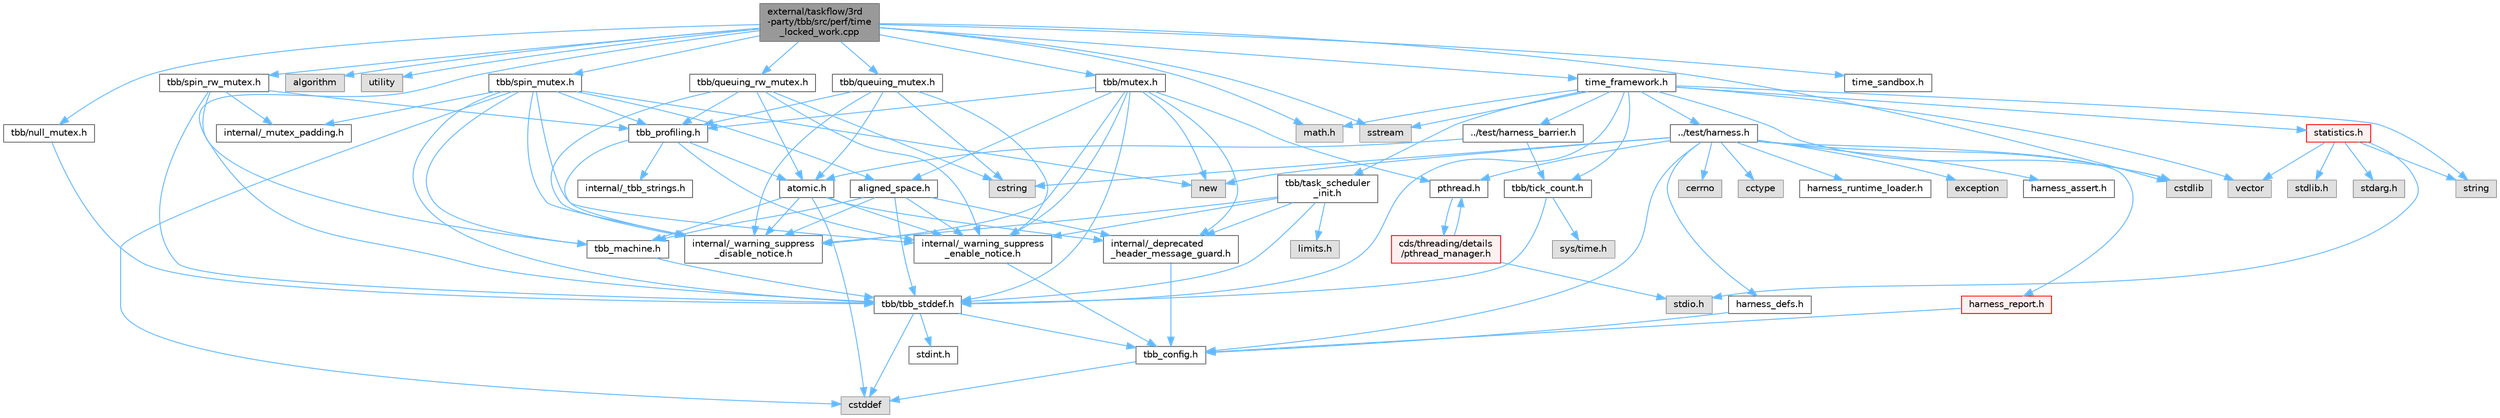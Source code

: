 digraph "external/taskflow/3rd-party/tbb/src/perf/time_locked_work.cpp"
{
 // LATEX_PDF_SIZE
  bgcolor="transparent";
  edge [fontname=Helvetica,fontsize=10,labelfontname=Helvetica,labelfontsize=10];
  node [fontname=Helvetica,fontsize=10,shape=box,height=0.2,width=0.4];
  Node1 [id="Node000001",label="external/taskflow/3rd\l-party/tbb/src/perf/time\l_locked_work.cpp",height=0.2,width=0.4,color="gray40", fillcolor="grey60", style="filled", fontcolor="black",tooltip=" "];
  Node1 -> Node2 [id="edge1_Node000001_Node000002",color="steelblue1",style="solid",tooltip=" "];
  Node2 [id="Node000002",label="cstdlib",height=0.2,width=0.4,color="grey60", fillcolor="#E0E0E0", style="filled",tooltip=" "];
  Node1 -> Node3 [id="edge2_Node000001_Node000003",color="steelblue1",style="solid",tooltip=" "];
  Node3 [id="Node000003",label="math.h",height=0.2,width=0.4,color="grey60", fillcolor="#E0E0E0", style="filled",tooltip=" "];
  Node1 -> Node4 [id="edge3_Node000001_Node000004",color="steelblue1",style="solid",tooltip=" "];
  Node4 [id="Node000004",label="algorithm",height=0.2,width=0.4,color="grey60", fillcolor="#E0E0E0", style="filled",tooltip=" "];
  Node1 -> Node5 [id="edge4_Node000001_Node000005",color="steelblue1",style="solid",tooltip=" "];
  Node5 [id="Node000005",label="utility",height=0.2,width=0.4,color="grey60", fillcolor="#E0E0E0", style="filled",tooltip=" "];
  Node1 -> Node6 [id="edge5_Node000001_Node000006",color="steelblue1",style="solid",tooltip=" "];
  Node6 [id="Node000006",label="sstream",height=0.2,width=0.4,color="grey60", fillcolor="#E0E0E0", style="filled",tooltip=" "];
  Node1 -> Node7 [id="edge6_Node000001_Node000007",color="steelblue1",style="solid",tooltip=" "];
  Node7 [id="Node000007",label="tbb/tbb_stddef.h",height=0.2,width=0.4,color="grey40", fillcolor="white", style="filled",URL="$tbb__stddef_8h.html",tooltip=" "];
  Node7 -> Node8 [id="edge7_Node000007_Node000008",color="steelblue1",style="solid",tooltip=" "];
  Node8 [id="Node000008",label="tbb_config.h",height=0.2,width=0.4,color="grey40", fillcolor="white", style="filled",URL="$tbb__config_8h.html",tooltip=" "];
  Node8 -> Node9 [id="edge8_Node000008_Node000009",color="steelblue1",style="solid",tooltip=" "];
  Node9 [id="Node000009",label="cstddef",height=0.2,width=0.4,color="grey60", fillcolor="#E0E0E0", style="filled",tooltip=" "];
  Node7 -> Node9 [id="edge9_Node000007_Node000009",color="steelblue1",style="solid",tooltip=" "];
  Node7 -> Node10 [id="edge10_Node000007_Node000010",color="steelblue1",style="solid",tooltip=" "];
  Node10 [id="Node000010",label="stdint.h",height=0.2,width=0.4,color="grey40", fillcolor="white", style="filled",URL="$stdint_8h.html",tooltip=" "];
  Node1 -> Node11 [id="edge11_Node000001_Node000011",color="steelblue1",style="solid",tooltip=" "];
  Node11 [id="Node000011",label="tbb/null_mutex.h",height=0.2,width=0.4,color="grey40", fillcolor="white", style="filled",URL="$external_2taskflow_23rd-party_2tbb_2include_2tbb_2null__mutex_8h.html",tooltip=" "];
  Node11 -> Node7 [id="edge12_Node000011_Node000007",color="steelblue1",style="solid",tooltip=" "];
  Node1 -> Node12 [id="edge13_Node000001_Node000012",color="steelblue1",style="solid",tooltip=" "];
  Node12 [id="Node000012",label="tbb/spin_rw_mutex.h",height=0.2,width=0.4,color="grey40", fillcolor="white", style="filled",URL="$spin__rw__mutex_8h.html",tooltip=" "];
  Node12 -> Node7 [id="edge14_Node000012_Node000007",color="steelblue1",style="solid",tooltip=" "];
  Node12 -> Node13 [id="edge15_Node000012_Node000013",color="steelblue1",style="solid",tooltip=" "];
  Node13 [id="Node000013",label="tbb_machine.h",height=0.2,width=0.4,color="grey40", fillcolor="white", style="filled",URL="$tbb__machine_8h.html",tooltip=" "];
  Node13 -> Node7 [id="edge16_Node000013_Node000007",color="steelblue1",style="solid",tooltip=" "];
  Node12 -> Node14 [id="edge17_Node000012_Node000014",color="steelblue1",style="solid",tooltip=" "];
  Node14 [id="Node000014",label="tbb_profiling.h",height=0.2,width=0.4,color="grey40", fillcolor="white", style="filled",URL="$tbb__profiling_8h.html",tooltip=" "];
  Node14 -> Node15 [id="edge18_Node000014_Node000015",color="steelblue1",style="solid",tooltip=" "];
  Node15 [id="Node000015",label="internal/_warning_suppress\l_enable_notice.h",height=0.2,width=0.4,color="grey40", fillcolor="white", style="filled",URL="$__warning__suppress__enable__notice_8h.html",tooltip=" "];
  Node15 -> Node8 [id="edge19_Node000015_Node000008",color="steelblue1",style="solid",tooltip=" "];
  Node14 -> Node16 [id="edge20_Node000014_Node000016",color="steelblue1",style="solid",tooltip=" "];
  Node16 [id="Node000016",label="internal/_tbb_strings.h",height=0.2,width=0.4,color="grey40", fillcolor="white", style="filled",URL="$__tbb__strings_8h.html",tooltip=" "];
  Node14 -> Node17 [id="edge21_Node000014_Node000017",color="steelblue1",style="solid",tooltip=" "];
  Node17 [id="Node000017",label="atomic.h",height=0.2,width=0.4,color="grey40", fillcolor="white", style="filled",URL="$external_2taskflow_23rd-party_2tbb_2include_2tbb_2atomic_8h.html",tooltip=" "];
  Node17 -> Node18 [id="edge22_Node000017_Node000018",color="steelblue1",style="solid",tooltip=" "];
  Node18 [id="Node000018",label="internal/_deprecated\l_header_message_guard.h",height=0.2,width=0.4,color="grey40", fillcolor="white", style="filled",URL="$__deprecated__header__message__guard_8h.html",tooltip=" "];
  Node18 -> Node8 [id="edge23_Node000018_Node000008",color="steelblue1",style="solid",tooltip=" "];
  Node17 -> Node15 [id="edge24_Node000017_Node000015",color="steelblue1",style="solid",tooltip=" "];
  Node17 -> Node9 [id="edge25_Node000017_Node000009",color="steelblue1",style="solid",tooltip=" "];
  Node17 -> Node13 [id="edge26_Node000017_Node000013",color="steelblue1",style="solid",tooltip=" "];
  Node17 -> Node19 [id="edge27_Node000017_Node000019",color="steelblue1",style="solid",tooltip=" "];
  Node19 [id="Node000019",label="internal/_warning_suppress\l_disable_notice.h",height=0.2,width=0.4,color="grey40", fillcolor="white", style="filled",URL="$__warning__suppress__disable__notice_8h.html",tooltip=" "];
  Node14 -> Node19 [id="edge28_Node000014_Node000019",color="steelblue1",style="solid",tooltip=" "];
  Node12 -> Node20 [id="edge29_Node000012_Node000020",color="steelblue1",style="solid",tooltip=" "];
  Node20 [id="Node000020",label="internal/_mutex_padding.h",height=0.2,width=0.4,color="grey40", fillcolor="white", style="filled",URL="$__mutex__padding_8h.html",tooltip=" "];
  Node1 -> Node21 [id="edge30_Node000001_Node000021",color="steelblue1",style="solid",tooltip=" "];
  Node21 [id="Node000021",label="tbb/spin_mutex.h",height=0.2,width=0.4,color="grey40", fillcolor="white", style="filled",URL="$external_2taskflow_23rd-party_2tbb_2include_2tbb_2spin__mutex_8h.html",tooltip=" "];
  Node21 -> Node15 [id="edge31_Node000021_Node000015",color="steelblue1",style="solid",tooltip=" "];
  Node21 -> Node9 [id="edge32_Node000021_Node000009",color="steelblue1",style="solid",tooltip=" "];
  Node21 -> Node22 [id="edge33_Node000021_Node000022",color="steelblue1",style="solid",tooltip=" "];
  Node22 [id="Node000022",label="new",height=0.2,width=0.4,color="grey60", fillcolor="#E0E0E0", style="filled",tooltip=" "];
  Node21 -> Node23 [id="edge34_Node000021_Node000023",color="steelblue1",style="solid",tooltip=" "];
  Node23 [id="Node000023",label="aligned_space.h",height=0.2,width=0.4,color="grey40", fillcolor="white", style="filled",URL="$aligned__space_8h.html",tooltip=" "];
  Node23 -> Node18 [id="edge35_Node000023_Node000018",color="steelblue1",style="solid",tooltip=" "];
  Node23 -> Node15 [id="edge36_Node000023_Node000015",color="steelblue1",style="solid",tooltip=" "];
  Node23 -> Node7 [id="edge37_Node000023_Node000007",color="steelblue1",style="solid",tooltip=" "];
  Node23 -> Node13 [id="edge38_Node000023_Node000013",color="steelblue1",style="solid",tooltip=" "];
  Node23 -> Node19 [id="edge39_Node000023_Node000019",color="steelblue1",style="solid",tooltip=" "];
  Node21 -> Node7 [id="edge40_Node000021_Node000007",color="steelblue1",style="solid",tooltip=" "];
  Node21 -> Node13 [id="edge41_Node000021_Node000013",color="steelblue1",style="solid",tooltip=" "];
  Node21 -> Node14 [id="edge42_Node000021_Node000014",color="steelblue1",style="solid",tooltip=" "];
  Node21 -> Node20 [id="edge43_Node000021_Node000020",color="steelblue1",style="solid",tooltip=" "];
  Node21 -> Node19 [id="edge44_Node000021_Node000019",color="steelblue1",style="solid",tooltip=" "];
  Node1 -> Node24 [id="edge45_Node000001_Node000024",color="steelblue1",style="solid",tooltip=" "];
  Node24 [id="Node000024",label="tbb/queuing_mutex.h",height=0.2,width=0.4,color="grey40", fillcolor="white", style="filled",URL="$queuing__mutex_8h.html",tooltip=" "];
  Node24 -> Node15 [id="edge46_Node000024_Node000015",color="steelblue1",style="solid",tooltip=" "];
  Node24 -> Node25 [id="edge47_Node000024_Node000025",color="steelblue1",style="solid",tooltip=" "];
  Node25 [id="Node000025",label="cstring",height=0.2,width=0.4,color="grey60", fillcolor="#E0E0E0", style="filled",tooltip=" "];
  Node24 -> Node17 [id="edge48_Node000024_Node000017",color="steelblue1",style="solid",tooltip=" "];
  Node24 -> Node14 [id="edge49_Node000024_Node000014",color="steelblue1",style="solid",tooltip=" "];
  Node24 -> Node19 [id="edge50_Node000024_Node000019",color="steelblue1",style="solid",tooltip=" "];
  Node1 -> Node26 [id="edge51_Node000001_Node000026",color="steelblue1",style="solid",tooltip=" "];
  Node26 [id="Node000026",label="tbb/queuing_rw_mutex.h",height=0.2,width=0.4,color="grey40", fillcolor="white", style="filled",URL="$queuing__rw__mutex_8h.html",tooltip=" "];
  Node26 -> Node15 [id="edge52_Node000026_Node000015",color="steelblue1",style="solid",tooltip=" "];
  Node26 -> Node25 [id="edge53_Node000026_Node000025",color="steelblue1",style="solid",tooltip=" "];
  Node26 -> Node17 [id="edge54_Node000026_Node000017",color="steelblue1",style="solid",tooltip=" "];
  Node26 -> Node14 [id="edge55_Node000026_Node000014",color="steelblue1",style="solid",tooltip=" "];
  Node26 -> Node19 [id="edge56_Node000026_Node000019",color="steelblue1",style="solid",tooltip=" "];
  Node1 -> Node27 [id="edge57_Node000001_Node000027",color="steelblue1",style="solid",tooltip=" "];
  Node27 [id="Node000027",label="tbb/mutex.h",height=0.2,width=0.4,color="grey40", fillcolor="white", style="filled",URL="$mutex_8h.html",tooltip=" "];
  Node27 -> Node18 [id="edge58_Node000027_Node000018",color="steelblue1",style="solid",tooltip=" "];
  Node27 -> Node15 [id="edge59_Node000027_Node000015",color="steelblue1",style="solid",tooltip=" "];
  Node27 -> Node28 [id="edge60_Node000027_Node000028",color="steelblue1",style="solid",tooltip=" "];
  Node28 [id="Node000028",label="pthread.h",height=0.2,width=0.4,color="grey40", fillcolor="white", style="filled",URL="$pthread_8h.html",tooltip=" "];
  Node28 -> Node29 [id="edge61_Node000028_Node000029",color="steelblue1",style="solid",tooltip=" "];
  Node29 [id="Node000029",label="cds/threading/details\l/pthread_manager.h",height=0.2,width=0.4,color="red", fillcolor="#FFF0F0", style="filled",URL="$pthread__manager_8h.html",tooltip=" "];
  Node29 -> Node31 [id="edge62_Node000029_Node000031",color="steelblue1",style="solid",tooltip=" "];
  Node31 [id="Node000031",label="stdio.h",height=0.2,width=0.4,color="grey60", fillcolor="#E0E0E0", style="filled",tooltip=" "];
  Node29 -> Node28 [id="edge63_Node000029_Node000028",color="steelblue1",style="solid",tooltip=" "];
  Node27 -> Node22 [id="edge64_Node000027_Node000022",color="steelblue1",style="solid",tooltip=" "];
  Node27 -> Node23 [id="edge65_Node000027_Node000023",color="steelblue1",style="solid",tooltip=" "];
  Node27 -> Node7 [id="edge66_Node000027_Node000007",color="steelblue1",style="solid",tooltip=" "];
  Node27 -> Node14 [id="edge67_Node000027_Node000014",color="steelblue1",style="solid",tooltip=" "];
  Node27 -> Node19 [id="edge68_Node000027_Node000019",color="steelblue1",style="solid",tooltip=" "];
  Node1 -> Node73 [id="edge69_Node000001_Node000073",color="steelblue1",style="solid",tooltip=" "];
  Node73 [id="Node000073",label="time_framework.h",height=0.2,width=0.4,color="grey40", fillcolor="white", style="filled",URL="$time__framework_8h.html",tooltip=" "];
  Node73 -> Node2 [id="edge70_Node000073_Node000002",color="steelblue1",style="solid",tooltip=" "];
  Node73 -> Node3 [id="edge71_Node000073_Node000003",color="steelblue1",style="solid",tooltip=" "];
  Node73 -> Node74 [id="edge72_Node000073_Node000074",color="steelblue1",style="solid",tooltip=" "];
  Node74 [id="Node000074",label="vector",height=0.2,width=0.4,color="grey60", fillcolor="#E0E0E0", style="filled",tooltip=" "];
  Node73 -> Node43 [id="edge73_Node000073_Node000043",color="steelblue1",style="solid",tooltip=" "];
  Node43 [id="Node000043",label="string",height=0.2,width=0.4,color="grey60", fillcolor="#E0E0E0", style="filled",tooltip=" "];
  Node73 -> Node6 [id="edge74_Node000073_Node000006",color="steelblue1",style="solid",tooltip=" "];
  Node73 -> Node7 [id="edge75_Node000073_Node000007",color="steelblue1",style="solid",tooltip=" "];
  Node73 -> Node75 [id="edge76_Node000073_Node000075",color="steelblue1",style="solid",tooltip=" "];
  Node75 [id="Node000075",label="tbb/task_scheduler\l_init.h",height=0.2,width=0.4,color="grey40", fillcolor="white", style="filled",URL="$task__scheduler__init_8h.html",tooltip=" "];
  Node75 -> Node18 [id="edge77_Node000075_Node000018",color="steelblue1",style="solid",tooltip=" "];
  Node75 -> Node15 [id="edge78_Node000075_Node000015",color="steelblue1",style="solid",tooltip=" "];
  Node75 -> Node7 [id="edge79_Node000075_Node000007",color="steelblue1",style="solid",tooltip=" "];
  Node75 -> Node76 [id="edge80_Node000075_Node000076",color="steelblue1",style="solid",tooltip=" "];
  Node76 [id="Node000076",label="limits.h",height=0.2,width=0.4,color="grey60", fillcolor="#E0E0E0", style="filled",tooltip=" "];
  Node75 -> Node19 [id="edge81_Node000075_Node000019",color="steelblue1",style="solid",tooltip=" "];
  Node73 -> Node77 [id="edge82_Node000073_Node000077",color="steelblue1",style="solid",tooltip=" "];
  Node77 [id="Node000077",label="tbb/tick_count.h",height=0.2,width=0.4,color="grey40", fillcolor="white", style="filled",URL="$tick__count_8h.html",tooltip=" "];
  Node77 -> Node7 [id="edge83_Node000077_Node000007",color="steelblue1",style="solid",tooltip=" "];
  Node77 -> Node78 [id="edge84_Node000077_Node000078",color="steelblue1",style="solid",tooltip=" "];
  Node78 [id="Node000078",label="sys/time.h",height=0.2,width=0.4,color="grey60", fillcolor="#E0E0E0", style="filled",tooltip=" "];
  Node73 -> Node79 [id="edge85_Node000073_Node000079",color="steelblue1",style="solid",tooltip=" "];
  Node79 [id="Node000079",label="../test/harness.h",height=0.2,width=0.4,color="grey40", fillcolor="white", style="filled",URL="$harness_8h.html",tooltip=" "];
  Node79 -> Node8 [id="edge86_Node000079_Node000008",color="steelblue1",style="solid",tooltip=" "];
  Node79 -> Node80 [id="edge87_Node000079_Node000080",color="steelblue1",style="solid",tooltip=" "];
  Node80 [id="Node000080",label="harness_defs.h",height=0.2,width=0.4,color="grey40", fillcolor="white", style="filled",URL="$harness__defs_8h.html",tooltip=" "];
  Node80 -> Node8 [id="edge88_Node000080_Node000008",color="steelblue1",style="solid",tooltip=" "];
  Node79 -> Node2 [id="edge89_Node000079_Node000002",color="steelblue1",style="solid",tooltip=" "];
  Node79 -> Node25 [id="edge90_Node000079_Node000025",color="steelblue1",style="solid",tooltip=" "];
  Node79 -> Node81 [id="edge91_Node000079_Node000081",color="steelblue1",style="solid",tooltip=" "];
  Node81 [id="Node000081",label="cerrno",height=0.2,width=0.4,color="grey60", fillcolor="#E0E0E0", style="filled",tooltip=" "];
  Node79 -> Node82 [id="edge92_Node000079_Node000082",color="steelblue1",style="solid",tooltip=" "];
  Node82 [id="Node000082",label="cctype",height=0.2,width=0.4,color="grey60", fillcolor="#E0E0E0", style="filled",tooltip=" "];
  Node79 -> Node22 [id="edge93_Node000079_Node000022",color="steelblue1",style="solid",tooltip=" "];
  Node79 -> Node28 [id="edge94_Node000079_Node000028",color="steelblue1",style="solid",tooltip=" "];
  Node79 -> Node83 [id="edge95_Node000079_Node000083",color="steelblue1",style="solid",tooltip=" "];
  Node83 [id="Node000083",label="harness_runtime_loader.h",height=0.2,width=0.4,color="grey40", fillcolor="white", style="filled",URL="$harness__runtime__loader_8h.html",tooltip=" "];
  Node79 -> Node84 [id="edge96_Node000079_Node000084",color="steelblue1",style="solid",tooltip=" "];
  Node84 [id="Node000084",label="harness_report.h",height=0.2,width=0.4,color="red", fillcolor="#FFF0F0", style="filled",URL="$harness__report_8h.html",tooltip=" "];
  Node84 -> Node8 [id="edge97_Node000084_Node000008",color="steelblue1",style="solid",tooltip=" "];
  Node79 -> Node41 [id="edge98_Node000079_Node000041",color="steelblue1",style="solid",tooltip=" "];
  Node41 [id="Node000041",label="exception",height=0.2,width=0.4,color="grey60", fillcolor="#E0E0E0", style="filled",tooltip=" "];
  Node79 -> Node87 [id="edge99_Node000079_Node000087",color="steelblue1",style="solid",tooltip=" "];
  Node87 [id="Node000087",label="harness_assert.h",height=0.2,width=0.4,color="grey40", fillcolor="white", style="filled",URL="$harness__assert_8h.html",tooltip=" "];
  Node73 -> Node88 [id="edge100_Node000073_Node000088",color="steelblue1",style="solid",tooltip=" "];
  Node88 [id="Node000088",label="../test/harness_barrier.h",height=0.2,width=0.4,color="grey40", fillcolor="white", style="filled",URL="$harness__barrier_8h.html",tooltip=" "];
  Node88 -> Node17 [id="edge101_Node000088_Node000017",color="steelblue1",style="solid",tooltip=" "];
  Node88 -> Node77 [id="edge102_Node000088_Node000077",color="steelblue1",style="solid",tooltip=" "];
  Node73 -> Node89 [id="edge103_Node000073_Node000089",color="steelblue1",style="solid",tooltip=" "];
  Node89 [id="Node000089",label="statistics.h",height=0.2,width=0.4,color="red", fillcolor="#FFF0F0", style="filled",URL="$perf_2statistics_8h.html",tooltip=" "];
  Node89 -> Node38 [id="edge104_Node000089_Node000038",color="steelblue1",style="solid",tooltip=" "];
  Node38 [id="Node000038",label="stdlib.h",height=0.2,width=0.4,color="grey60", fillcolor="#E0E0E0", style="filled",tooltip=" "];
  Node89 -> Node31 [id="edge105_Node000089_Node000031",color="steelblue1",style="solid",tooltip=" "];
  Node89 -> Node90 [id="edge106_Node000089_Node000090",color="steelblue1",style="solid",tooltip=" "];
  Node90 [id="Node000090",label="stdarg.h",height=0.2,width=0.4,color="grey60", fillcolor="#E0E0E0", style="filled",tooltip=" "];
  Node89 -> Node74 [id="edge107_Node000089_Node000074",color="steelblue1",style="solid",tooltip=" "];
  Node89 -> Node43 [id="edge108_Node000089_Node000043",color="steelblue1",style="solid",tooltip=" "];
  Node1 -> Node94 [id="edge109_Node000001_Node000094",color="steelblue1",style="solid",tooltip=" "];
  Node94 [id="Node000094",label="time_sandbox.h",height=0.2,width=0.4,color="grey40", fillcolor="white", style="filled",URL="$time__sandbox_8h.html",tooltip=" "];
}
